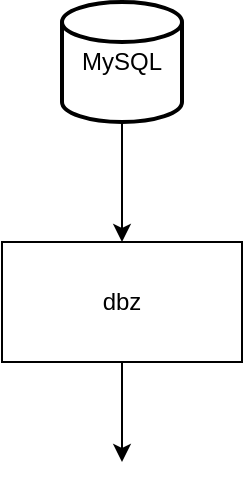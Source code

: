 <mxfile version="21.6.5" type="github">
  <diagram name="第 1 页" id="vnGX1i6LaIlqRCUc3wac">
    <mxGraphModel dx="1242" dy="706" grid="1" gridSize="10" guides="1" tooltips="1" connect="1" arrows="1" fold="1" page="1" pageScale="1" pageWidth="827" pageHeight="1169" math="0" shadow="0">
      <root>
        <mxCell id="0" />
        <mxCell id="1" parent="0" />
        <mxCell id="GZVKiXbPLKltwhf0UPYI-5" style="edgeStyle=orthogonalEdgeStyle;rounded=0;orthogonalLoop=1;jettySize=auto;html=1;" edge="1" parent="1" source="GZVKiXbPLKltwhf0UPYI-4">
          <mxGeometry relative="1" as="geometry">
            <mxPoint x="270" y="440" as="targetPoint" />
          </mxGeometry>
        </mxCell>
        <mxCell id="GZVKiXbPLKltwhf0UPYI-4" value="dbz" style="rounded=0;whiteSpace=wrap;html=1;" vertex="1" parent="1">
          <mxGeometry x="210" y="330" width="120" height="60" as="geometry" />
        </mxCell>
        <mxCell id="GZVKiXbPLKltwhf0UPYI-7" style="edgeStyle=orthogonalEdgeStyle;rounded=0;orthogonalLoop=1;jettySize=auto;html=1;" edge="1" parent="1" source="GZVKiXbPLKltwhf0UPYI-6" target="GZVKiXbPLKltwhf0UPYI-4">
          <mxGeometry relative="1" as="geometry" />
        </mxCell>
        <mxCell id="GZVKiXbPLKltwhf0UPYI-6" value="MySQL" style="strokeWidth=2;html=1;shape=mxgraph.flowchart.database;whiteSpace=wrap;" vertex="1" parent="1">
          <mxGeometry x="240" y="210" width="60" height="60" as="geometry" />
        </mxCell>
      </root>
    </mxGraphModel>
  </diagram>
</mxfile>
